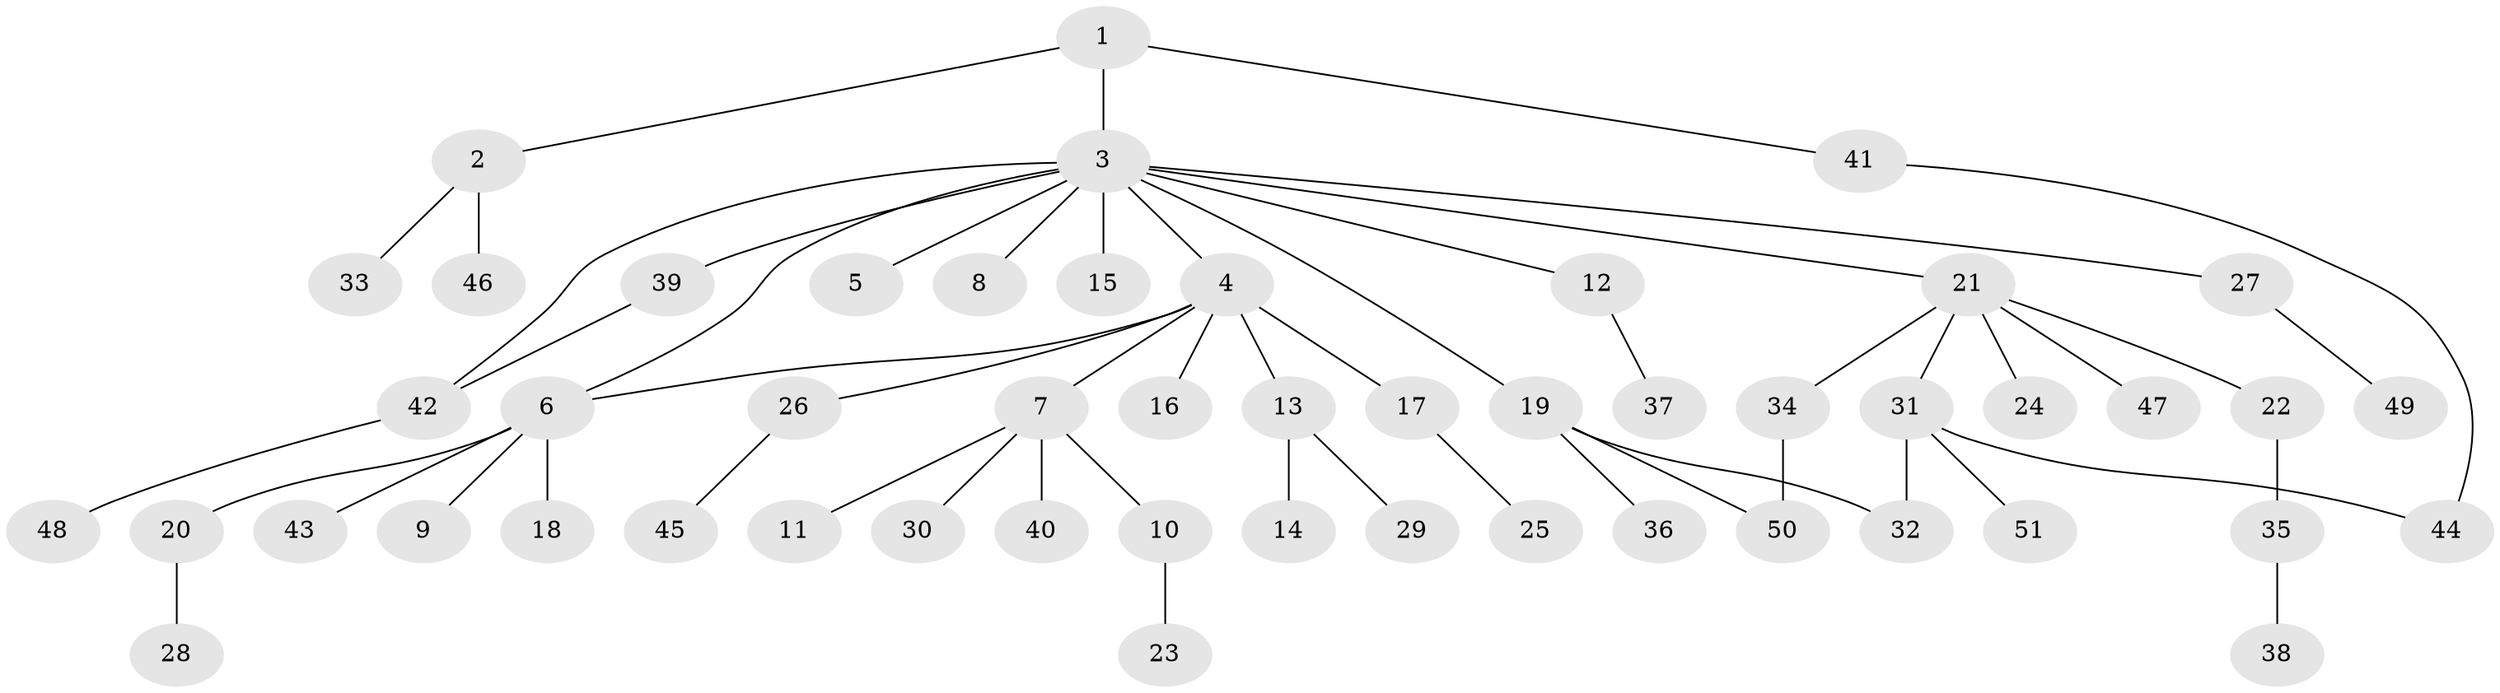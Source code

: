 // coarse degree distribution, {4: 0.11538461538461539, 2: 0.2692307692307692, 8: 0.038461538461538464, 6: 0.038461538461538464, 3: 0.11538461538461539, 1: 0.4230769230769231}
// Generated by graph-tools (version 1.1) at 2025/50/03/04/25 22:50:30]
// undirected, 51 vertices, 55 edges
graph export_dot {
  node [color=gray90,style=filled];
  1;
  2;
  3;
  4;
  5;
  6;
  7;
  8;
  9;
  10;
  11;
  12;
  13;
  14;
  15;
  16;
  17;
  18;
  19;
  20;
  21;
  22;
  23;
  24;
  25;
  26;
  27;
  28;
  29;
  30;
  31;
  32;
  33;
  34;
  35;
  36;
  37;
  38;
  39;
  40;
  41;
  42;
  43;
  44;
  45;
  46;
  47;
  48;
  49;
  50;
  51;
  1 -- 2;
  1 -- 3;
  1 -- 41;
  2 -- 33;
  2 -- 46;
  3 -- 4;
  3 -- 5;
  3 -- 6;
  3 -- 8;
  3 -- 12;
  3 -- 15;
  3 -- 19;
  3 -- 21;
  3 -- 27;
  3 -- 39;
  3 -- 42;
  4 -- 6;
  4 -- 7;
  4 -- 13;
  4 -- 16;
  4 -- 17;
  4 -- 26;
  6 -- 9;
  6 -- 18;
  6 -- 20;
  6 -- 43;
  7 -- 10;
  7 -- 11;
  7 -- 30;
  7 -- 40;
  10 -- 23;
  12 -- 37;
  13 -- 14;
  13 -- 29;
  17 -- 25;
  19 -- 32;
  19 -- 36;
  19 -- 50;
  20 -- 28;
  21 -- 22;
  21 -- 24;
  21 -- 31;
  21 -- 34;
  21 -- 47;
  22 -- 35;
  26 -- 45;
  27 -- 49;
  31 -- 32;
  31 -- 44;
  31 -- 51;
  34 -- 50;
  35 -- 38;
  39 -- 42;
  41 -- 44;
  42 -- 48;
}
